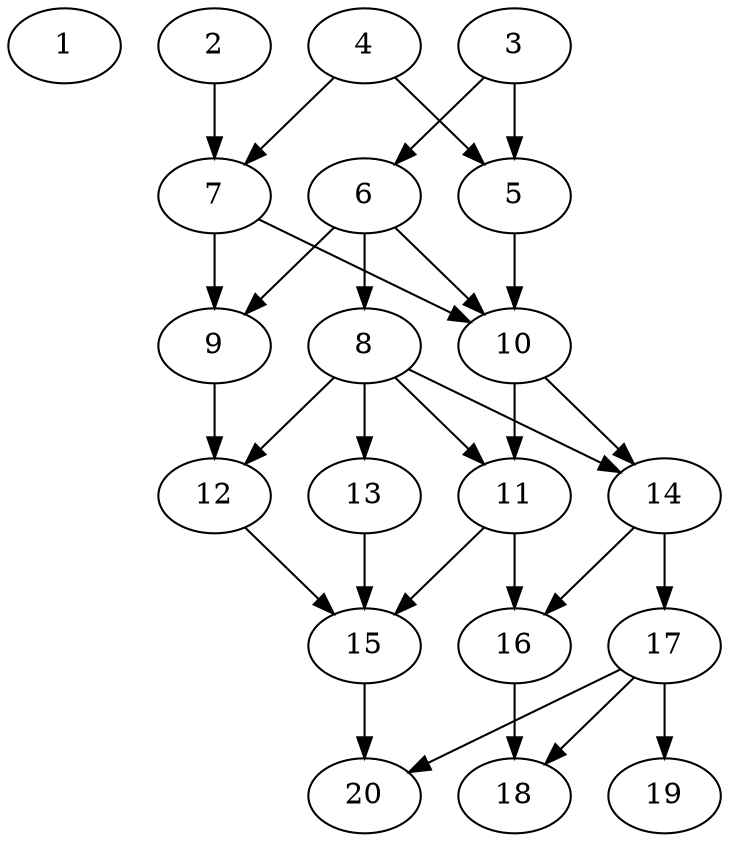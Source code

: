 // DAG automatically generated by daggen at Sat Jul 27 15:36:23 2019
// ./daggen --dot -n 20 --ccr 0.5 --fat 0.4 --regular 0.5 --density 0.7 --mindata 5242880 --maxdata 52428800 
digraph G {
  1 [size="102223872", alpha="0.19", expect_size="51111936"] 
  2 [size="28166144", alpha="0.12", expect_size="14083072"] 
  2 -> 7 [size ="14083072"]
  3 [size="74219520", alpha="0.00", expect_size="37109760"] 
  3 -> 5 [size ="37109760"]
  3 -> 6 [size ="37109760"]
  4 [size="20310016", alpha="0.13", expect_size="10155008"] 
  4 -> 5 [size ="10155008"]
  4 -> 7 [size ="10155008"]
  5 [size="97710080", alpha="0.12", expect_size="48855040"] 
  5 -> 10 [size ="48855040"]
  6 [size="54581248", alpha="0.15", expect_size="27290624"] 
  6 -> 8 [size ="27290624"]
  6 -> 9 [size ="27290624"]
  6 -> 10 [size ="27290624"]
  7 [size="11347968", alpha="0.12", expect_size="5673984"] 
  7 -> 9 [size ="5673984"]
  7 -> 10 [size ="5673984"]
  8 [size="40488960", alpha="0.16", expect_size="20244480"] 
  8 -> 11 [size ="20244480"]
  8 -> 12 [size ="20244480"]
  8 -> 13 [size ="20244480"]
  8 -> 14 [size ="20244480"]
  9 [size="60579840", alpha="0.08", expect_size="30289920"] 
  9 -> 12 [size ="30289920"]
  10 [size="24563712", alpha="0.18", expect_size="12281856"] 
  10 -> 11 [size ="12281856"]
  10 -> 14 [size ="12281856"]
  11 [size="13873152", alpha="0.05", expect_size="6936576"] 
  11 -> 15 [size ="6936576"]
  11 -> 16 [size ="6936576"]
  12 [size="104587264", alpha="0.17", expect_size="52293632"] 
  12 -> 15 [size ="52293632"]
  13 [size="65015808", alpha="0.04", expect_size="32507904"] 
  13 -> 15 [size ="32507904"]
  14 [size="67041280", alpha="0.13", expect_size="33520640"] 
  14 -> 16 [size ="33520640"]
  14 -> 17 [size ="33520640"]
  15 [size="32688128", alpha="0.03", expect_size="16344064"] 
  15 -> 20 [size ="16344064"]
  16 [size="90343424", alpha="0.17", expect_size="45171712"] 
  16 -> 18 [size ="45171712"]
  17 [size="68642816", alpha="0.07", expect_size="34321408"] 
  17 -> 18 [size ="34321408"]
  17 -> 19 [size ="34321408"]
  17 -> 20 [size ="34321408"]
  18 [size="29448192", alpha="0.13", expect_size="14724096"] 
  19 [size="102707200", alpha="0.18", expect_size="51353600"] 
  20 [size="44476416", alpha="0.02", expect_size="22238208"] 
}
